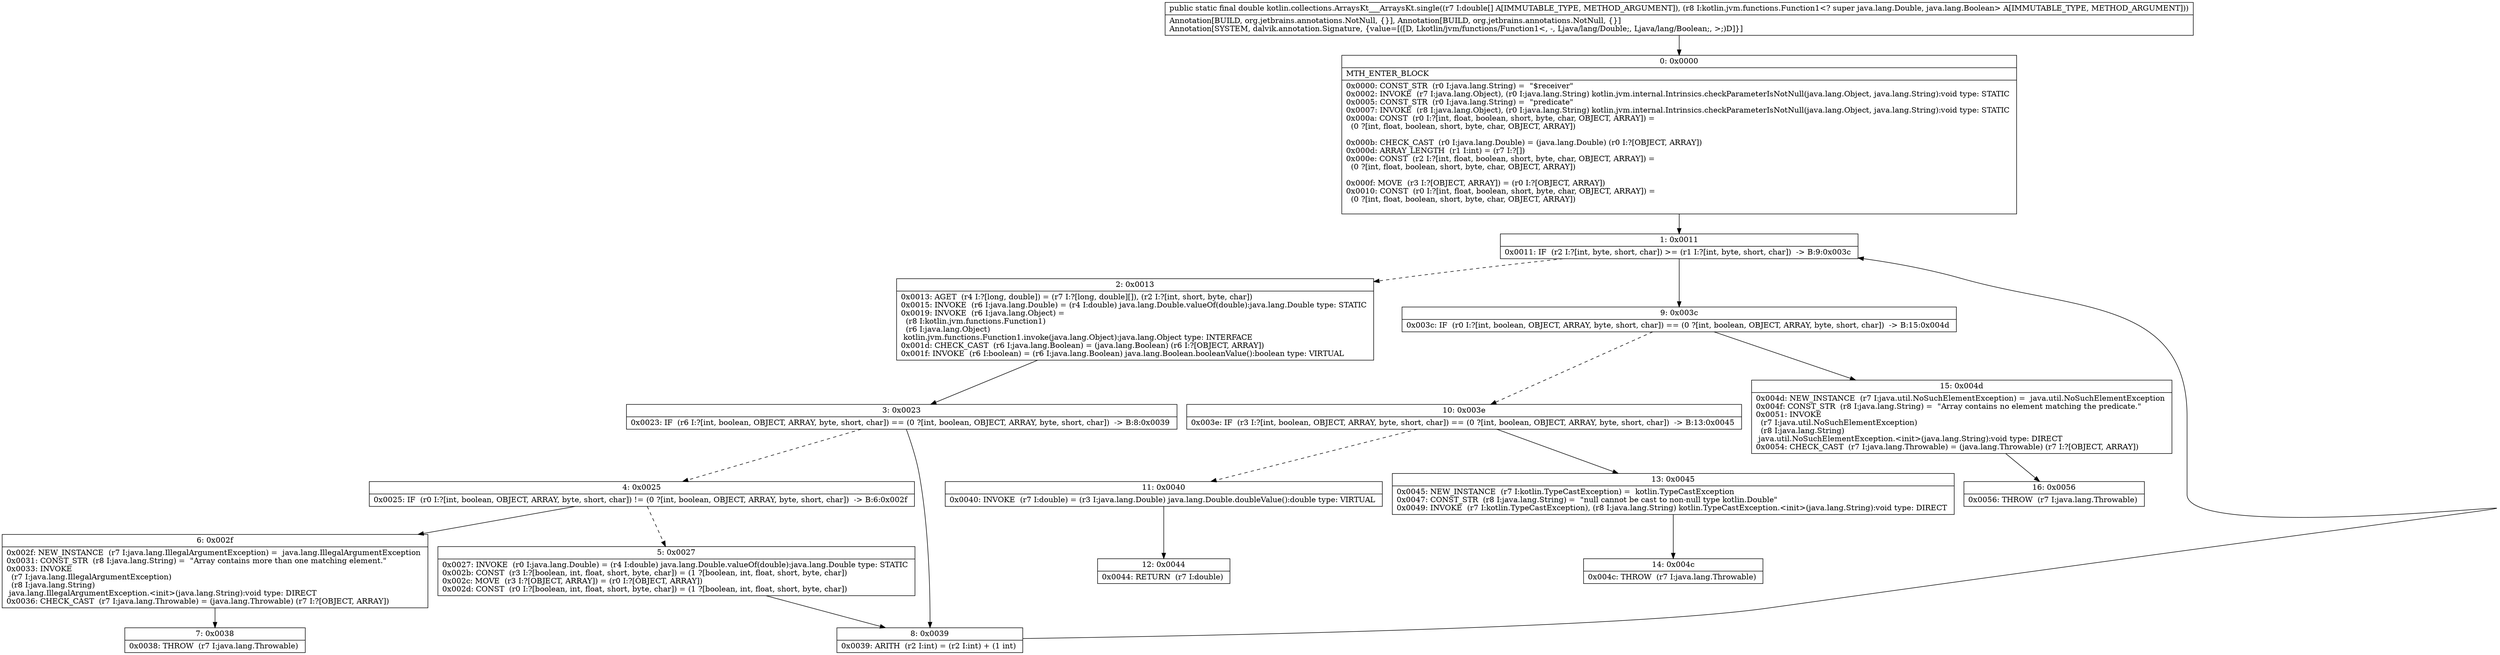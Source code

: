 digraph "CFG forkotlin.collections.ArraysKt___ArraysKt.single([DLkotlin\/jvm\/functions\/Function1;)D" {
Node_0 [shape=record,label="{0\:\ 0x0000|MTH_ENTER_BLOCK\l|0x0000: CONST_STR  (r0 I:java.lang.String) =  \"$receiver\" \l0x0002: INVOKE  (r7 I:java.lang.Object), (r0 I:java.lang.String) kotlin.jvm.internal.Intrinsics.checkParameterIsNotNull(java.lang.Object, java.lang.String):void type: STATIC \l0x0005: CONST_STR  (r0 I:java.lang.String) =  \"predicate\" \l0x0007: INVOKE  (r8 I:java.lang.Object), (r0 I:java.lang.String) kotlin.jvm.internal.Intrinsics.checkParameterIsNotNull(java.lang.Object, java.lang.String):void type: STATIC \l0x000a: CONST  (r0 I:?[int, float, boolean, short, byte, char, OBJECT, ARRAY]) = \l  (0 ?[int, float, boolean, short, byte, char, OBJECT, ARRAY])\l \l0x000b: CHECK_CAST  (r0 I:java.lang.Double) = (java.lang.Double) (r0 I:?[OBJECT, ARRAY]) \l0x000d: ARRAY_LENGTH  (r1 I:int) = (r7 I:?[]) \l0x000e: CONST  (r2 I:?[int, float, boolean, short, byte, char, OBJECT, ARRAY]) = \l  (0 ?[int, float, boolean, short, byte, char, OBJECT, ARRAY])\l \l0x000f: MOVE  (r3 I:?[OBJECT, ARRAY]) = (r0 I:?[OBJECT, ARRAY]) \l0x0010: CONST  (r0 I:?[int, float, boolean, short, byte, char, OBJECT, ARRAY]) = \l  (0 ?[int, float, boolean, short, byte, char, OBJECT, ARRAY])\l \l}"];
Node_1 [shape=record,label="{1\:\ 0x0011|0x0011: IF  (r2 I:?[int, byte, short, char]) \>= (r1 I:?[int, byte, short, char])  \-\> B:9:0x003c \l}"];
Node_2 [shape=record,label="{2\:\ 0x0013|0x0013: AGET  (r4 I:?[long, double]) = (r7 I:?[long, double][]), (r2 I:?[int, short, byte, char]) \l0x0015: INVOKE  (r6 I:java.lang.Double) = (r4 I:double) java.lang.Double.valueOf(double):java.lang.Double type: STATIC \l0x0019: INVOKE  (r6 I:java.lang.Object) = \l  (r8 I:kotlin.jvm.functions.Function1)\l  (r6 I:java.lang.Object)\l kotlin.jvm.functions.Function1.invoke(java.lang.Object):java.lang.Object type: INTERFACE \l0x001d: CHECK_CAST  (r6 I:java.lang.Boolean) = (java.lang.Boolean) (r6 I:?[OBJECT, ARRAY]) \l0x001f: INVOKE  (r6 I:boolean) = (r6 I:java.lang.Boolean) java.lang.Boolean.booleanValue():boolean type: VIRTUAL \l}"];
Node_3 [shape=record,label="{3\:\ 0x0023|0x0023: IF  (r6 I:?[int, boolean, OBJECT, ARRAY, byte, short, char]) == (0 ?[int, boolean, OBJECT, ARRAY, byte, short, char])  \-\> B:8:0x0039 \l}"];
Node_4 [shape=record,label="{4\:\ 0x0025|0x0025: IF  (r0 I:?[int, boolean, OBJECT, ARRAY, byte, short, char]) != (0 ?[int, boolean, OBJECT, ARRAY, byte, short, char])  \-\> B:6:0x002f \l}"];
Node_5 [shape=record,label="{5\:\ 0x0027|0x0027: INVOKE  (r0 I:java.lang.Double) = (r4 I:double) java.lang.Double.valueOf(double):java.lang.Double type: STATIC \l0x002b: CONST  (r3 I:?[boolean, int, float, short, byte, char]) = (1 ?[boolean, int, float, short, byte, char]) \l0x002c: MOVE  (r3 I:?[OBJECT, ARRAY]) = (r0 I:?[OBJECT, ARRAY]) \l0x002d: CONST  (r0 I:?[boolean, int, float, short, byte, char]) = (1 ?[boolean, int, float, short, byte, char]) \l}"];
Node_6 [shape=record,label="{6\:\ 0x002f|0x002f: NEW_INSTANCE  (r7 I:java.lang.IllegalArgumentException) =  java.lang.IllegalArgumentException \l0x0031: CONST_STR  (r8 I:java.lang.String) =  \"Array contains more than one matching element.\" \l0x0033: INVOKE  \l  (r7 I:java.lang.IllegalArgumentException)\l  (r8 I:java.lang.String)\l java.lang.IllegalArgumentException.\<init\>(java.lang.String):void type: DIRECT \l0x0036: CHECK_CAST  (r7 I:java.lang.Throwable) = (java.lang.Throwable) (r7 I:?[OBJECT, ARRAY]) \l}"];
Node_7 [shape=record,label="{7\:\ 0x0038|0x0038: THROW  (r7 I:java.lang.Throwable) \l}"];
Node_8 [shape=record,label="{8\:\ 0x0039|0x0039: ARITH  (r2 I:int) = (r2 I:int) + (1 int) \l}"];
Node_9 [shape=record,label="{9\:\ 0x003c|0x003c: IF  (r0 I:?[int, boolean, OBJECT, ARRAY, byte, short, char]) == (0 ?[int, boolean, OBJECT, ARRAY, byte, short, char])  \-\> B:15:0x004d \l}"];
Node_10 [shape=record,label="{10\:\ 0x003e|0x003e: IF  (r3 I:?[int, boolean, OBJECT, ARRAY, byte, short, char]) == (0 ?[int, boolean, OBJECT, ARRAY, byte, short, char])  \-\> B:13:0x0045 \l}"];
Node_11 [shape=record,label="{11\:\ 0x0040|0x0040: INVOKE  (r7 I:double) = (r3 I:java.lang.Double) java.lang.Double.doubleValue():double type: VIRTUAL \l}"];
Node_12 [shape=record,label="{12\:\ 0x0044|0x0044: RETURN  (r7 I:double) \l}"];
Node_13 [shape=record,label="{13\:\ 0x0045|0x0045: NEW_INSTANCE  (r7 I:kotlin.TypeCastException) =  kotlin.TypeCastException \l0x0047: CONST_STR  (r8 I:java.lang.String) =  \"null cannot be cast to non\-null type kotlin.Double\" \l0x0049: INVOKE  (r7 I:kotlin.TypeCastException), (r8 I:java.lang.String) kotlin.TypeCastException.\<init\>(java.lang.String):void type: DIRECT \l}"];
Node_14 [shape=record,label="{14\:\ 0x004c|0x004c: THROW  (r7 I:java.lang.Throwable) \l}"];
Node_15 [shape=record,label="{15\:\ 0x004d|0x004d: NEW_INSTANCE  (r7 I:java.util.NoSuchElementException) =  java.util.NoSuchElementException \l0x004f: CONST_STR  (r8 I:java.lang.String) =  \"Array contains no element matching the predicate.\" \l0x0051: INVOKE  \l  (r7 I:java.util.NoSuchElementException)\l  (r8 I:java.lang.String)\l java.util.NoSuchElementException.\<init\>(java.lang.String):void type: DIRECT \l0x0054: CHECK_CAST  (r7 I:java.lang.Throwable) = (java.lang.Throwable) (r7 I:?[OBJECT, ARRAY]) \l}"];
Node_16 [shape=record,label="{16\:\ 0x0056|0x0056: THROW  (r7 I:java.lang.Throwable) \l}"];
MethodNode[shape=record,label="{public static final double kotlin.collections.ArraysKt___ArraysKt.single((r7 I:double[] A[IMMUTABLE_TYPE, METHOD_ARGUMENT]), (r8 I:kotlin.jvm.functions.Function1\<? super java.lang.Double, java.lang.Boolean\> A[IMMUTABLE_TYPE, METHOD_ARGUMENT]))  | Annotation[BUILD, org.jetbrains.annotations.NotNull, \{\}], Annotation[BUILD, org.jetbrains.annotations.NotNull, \{\}]\lAnnotation[SYSTEM, dalvik.annotation.Signature, \{value=[([D, Lkotlin\/jvm\/functions\/Function1\<, \-, Ljava\/lang\/Double;, Ljava\/lang\/Boolean;, \>;)D]\}]\l}"];
MethodNode -> Node_0;
Node_0 -> Node_1;
Node_1 -> Node_2[style=dashed];
Node_1 -> Node_9;
Node_2 -> Node_3;
Node_3 -> Node_4[style=dashed];
Node_3 -> Node_8;
Node_4 -> Node_5[style=dashed];
Node_4 -> Node_6;
Node_5 -> Node_8;
Node_6 -> Node_7;
Node_8 -> Node_1;
Node_9 -> Node_10[style=dashed];
Node_9 -> Node_15;
Node_10 -> Node_11[style=dashed];
Node_10 -> Node_13;
Node_11 -> Node_12;
Node_13 -> Node_14;
Node_15 -> Node_16;
}

